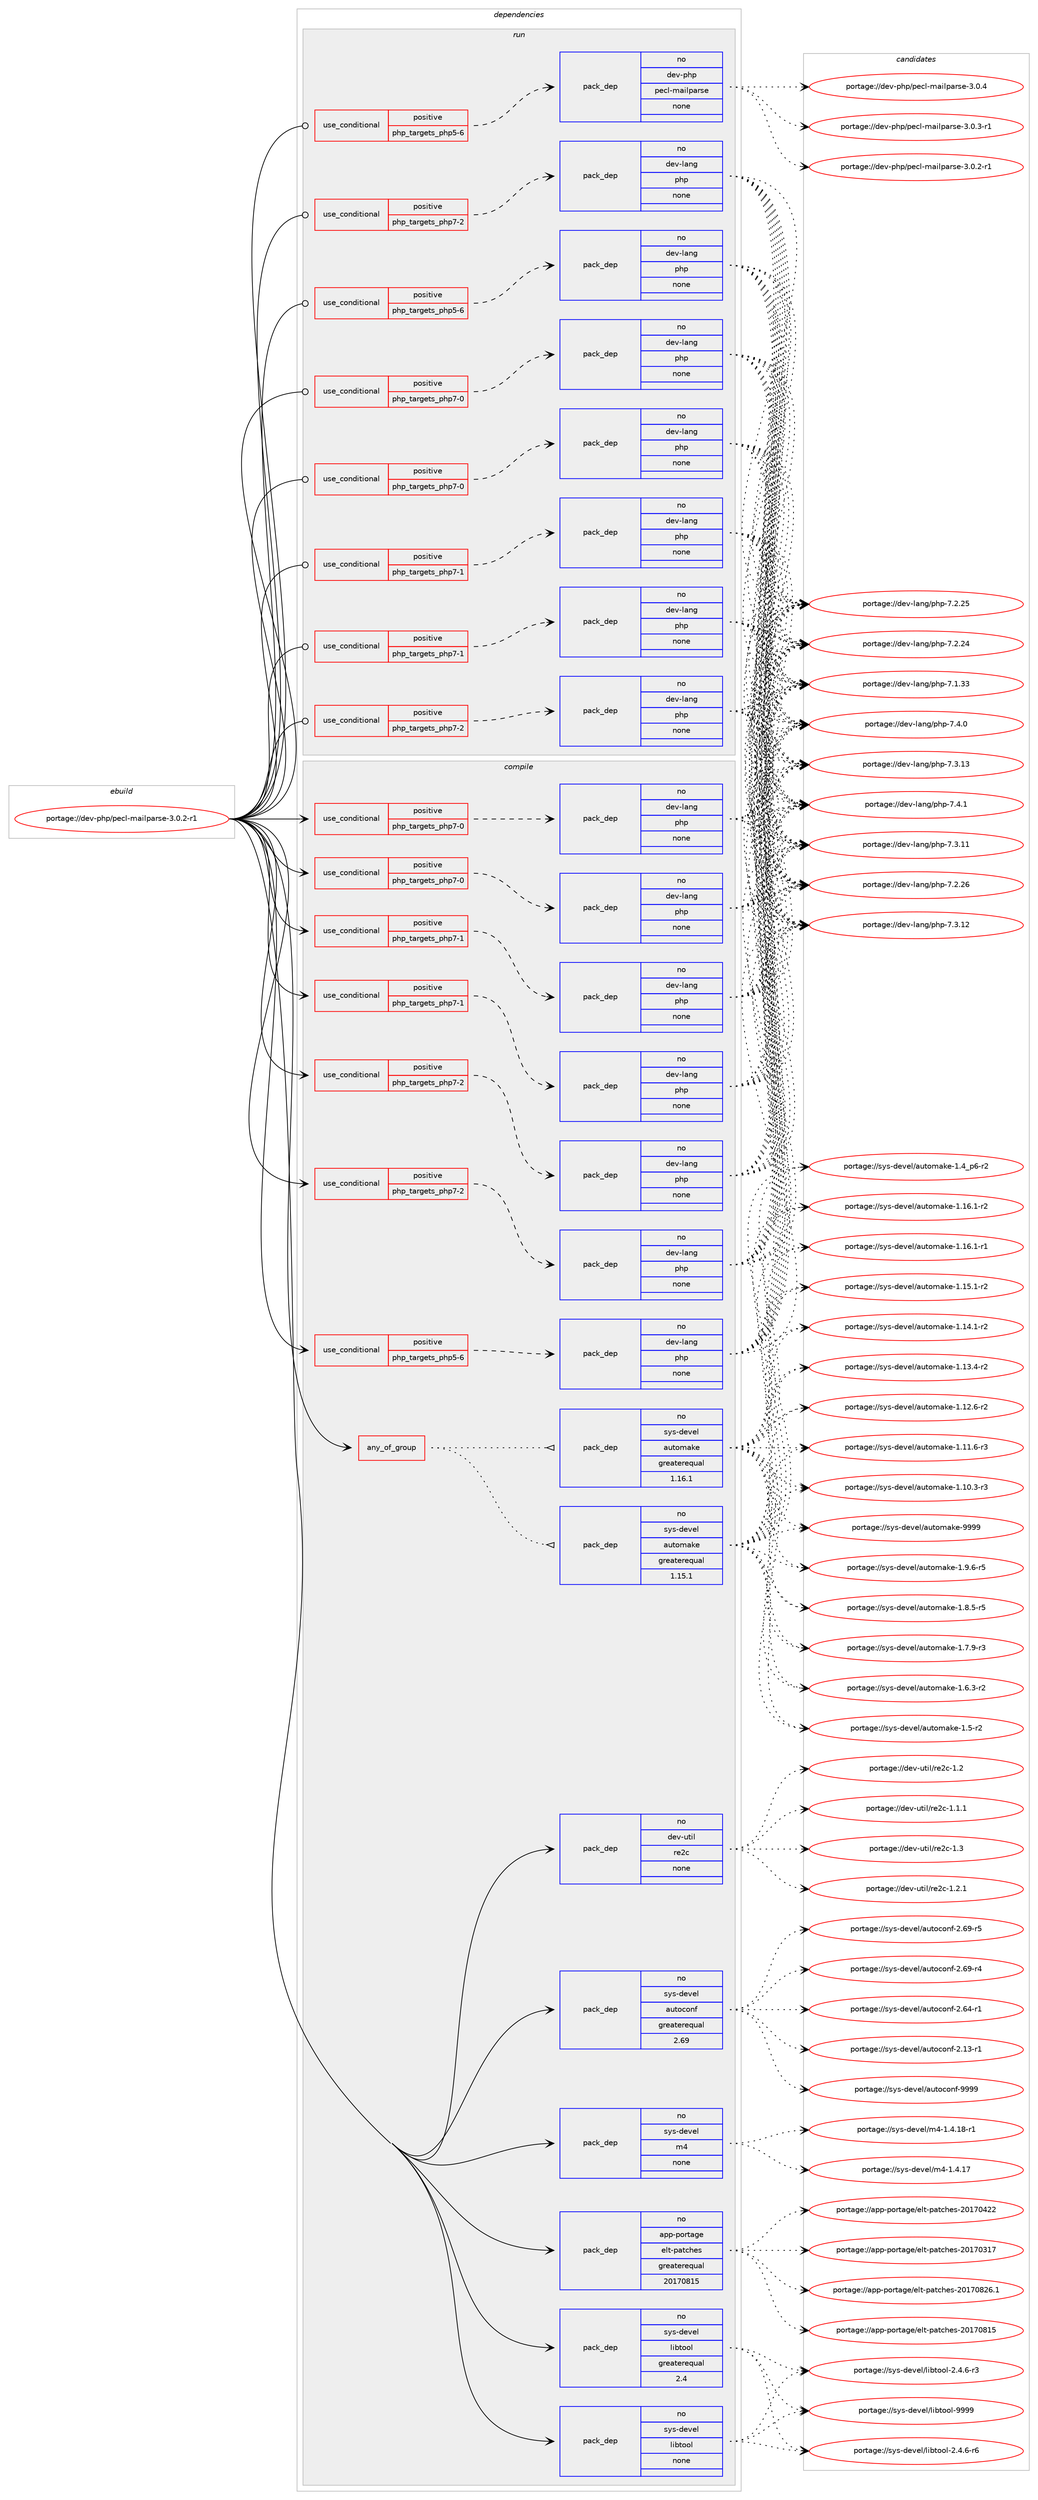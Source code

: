 digraph prolog {

# *************
# Graph options
# *************

newrank=true;
concentrate=true;
compound=true;
graph [rankdir=LR,fontname=Helvetica,fontsize=10,ranksep=1.5];#, ranksep=2.5, nodesep=0.2];
edge  [arrowhead=vee];
node  [fontname=Helvetica,fontsize=10];

# **********
# The ebuild
# **********

subgraph cluster_leftcol {
color=gray;
label=<<i>ebuild</i>>;
id [label="portage://dev-php/pecl-mailparse-3.0.2-r1", color=red, width=4, href="../dev-php/pecl-mailparse-3.0.2-r1.svg"];
}

# ****************
# The dependencies
# ****************

subgraph cluster_midcol {
color=gray;
label=<<i>dependencies</i>>;
subgraph cluster_compile {
fillcolor="#eeeeee";
style=filled;
label=<<i>compile</i>>;
subgraph any4810 {
dependency476461 [label=<<TABLE BORDER="0" CELLBORDER="1" CELLSPACING="0" CELLPADDING="4"><TR><TD CELLPADDING="10">any_of_group</TD></TR></TABLE>>, shape=none, color=red];subgraph pack350759 {
dependency476462 [label=<<TABLE BORDER="0" CELLBORDER="1" CELLSPACING="0" CELLPADDING="4" WIDTH="220"><TR><TD ROWSPAN="6" CELLPADDING="30">pack_dep</TD></TR><TR><TD WIDTH="110">no</TD></TR><TR><TD>sys-devel</TD></TR><TR><TD>automake</TD></TR><TR><TD>greaterequal</TD></TR><TR><TD>1.16.1</TD></TR></TABLE>>, shape=none, color=blue];
}
dependency476461:e -> dependency476462:w [weight=20,style="dotted",arrowhead="oinv"];
subgraph pack350760 {
dependency476463 [label=<<TABLE BORDER="0" CELLBORDER="1" CELLSPACING="0" CELLPADDING="4" WIDTH="220"><TR><TD ROWSPAN="6" CELLPADDING="30">pack_dep</TD></TR><TR><TD WIDTH="110">no</TD></TR><TR><TD>sys-devel</TD></TR><TR><TD>automake</TD></TR><TR><TD>greaterequal</TD></TR><TR><TD>1.15.1</TD></TR></TABLE>>, shape=none, color=blue];
}
dependency476461:e -> dependency476463:w [weight=20,style="dotted",arrowhead="oinv"];
}
id:e -> dependency476461:w [weight=20,style="solid",arrowhead="vee"];
subgraph cond120667 {
dependency476464 [label=<<TABLE BORDER="0" CELLBORDER="1" CELLSPACING="0" CELLPADDING="4"><TR><TD ROWSPAN="3" CELLPADDING="10">use_conditional</TD></TR><TR><TD>positive</TD></TR><TR><TD>php_targets_php5-6</TD></TR></TABLE>>, shape=none, color=red];
subgraph pack350761 {
dependency476465 [label=<<TABLE BORDER="0" CELLBORDER="1" CELLSPACING="0" CELLPADDING="4" WIDTH="220"><TR><TD ROWSPAN="6" CELLPADDING="30">pack_dep</TD></TR><TR><TD WIDTH="110">no</TD></TR><TR><TD>dev-lang</TD></TR><TR><TD>php</TD></TR><TR><TD>none</TD></TR><TR><TD></TD></TR></TABLE>>, shape=none, color=blue];
}
dependency476464:e -> dependency476465:w [weight=20,style="dashed",arrowhead="vee"];
}
id:e -> dependency476464:w [weight=20,style="solid",arrowhead="vee"];
subgraph cond120668 {
dependency476466 [label=<<TABLE BORDER="0" CELLBORDER="1" CELLSPACING="0" CELLPADDING="4"><TR><TD ROWSPAN="3" CELLPADDING="10">use_conditional</TD></TR><TR><TD>positive</TD></TR><TR><TD>php_targets_php7-0</TD></TR></TABLE>>, shape=none, color=red];
subgraph pack350762 {
dependency476467 [label=<<TABLE BORDER="0" CELLBORDER="1" CELLSPACING="0" CELLPADDING="4" WIDTH="220"><TR><TD ROWSPAN="6" CELLPADDING="30">pack_dep</TD></TR><TR><TD WIDTH="110">no</TD></TR><TR><TD>dev-lang</TD></TR><TR><TD>php</TD></TR><TR><TD>none</TD></TR><TR><TD></TD></TR></TABLE>>, shape=none, color=blue];
}
dependency476466:e -> dependency476467:w [weight=20,style="dashed",arrowhead="vee"];
}
id:e -> dependency476466:w [weight=20,style="solid",arrowhead="vee"];
subgraph cond120669 {
dependency476468 [label=<<TABLE BORDER="0" CELLBORDER="1" CELLSPACING="0" CELLPADDING="4"><TR><TD ROWSPAN="3" CELLPADDING="10">use_conditional</TD></TR><TR><TD>positive</TD></TR><TR><TD>php_targets_php7-0</TD></TR></TABLE>>, shape=none, color=red];
subgraph pack350763 {
dependency476469 [label=<<TABLE BORDER="0" CELLBORDER="1" CELLSPACING="0" CELLPADDING="4" WIDTH="220"><TR><TD ROWSPAN="6" CELLPADDING="30">pack_dep</TD></TR><TR><TD WIDTH="110">no</TD></TR><TR><TD>dev-lang</TD></TR><TR><TD>php</TD></TR><TR><TD>none</TD></TR><TR><TD></TD></TR></TABLE>>, shape=none, color=blue];
}
dependency476468:e -> dependency476469:w [weight=20,style="dashed",arrowhead="vee"];
}
id:e -> dependency476468:w [weight=20,style="solid",arrowhead="vee"];
subgraph cond120670 {
dependency476470 [label=<<TABLE BORDER="0" CELLBORDER="1" CELLSPACING="0" CELLPADDING="4"><TR><TD ROWSPAN="3" CELLPADDING="10">use_conditional</TD></TR><TR><TD>positive</TD></TR><TR><TD>php_targets_php7-1</TD></TR></TABLE>>, shape=none, color=red];
subgraph pack350764 {
dependency476471 [label=<<TABLE BORDER="0" CELLBORDER="1" CELLSPACING="0" CELLPADDING="4" WIDTH="220"><TR><TD ROWSPAN="6" CELLPADDING="30">pack_dep</TD></TR><TR><TD WIDTH="110">no</TD></TR><TR><TD>dev-lang</TD></TR><TR><TD>php</TD></TR><TR><TD>none</TD></TR><TR><TD></TD></TR></TABLE>>, shape=none, color=blue];
}
dependency476470:e -> dependency476471:w [weight=20,style="dashed",arrowhead="vee"];
}
id:e -> dependency476470:w [weight=20,style="solid",arrowhead="vee"];
subgraph cond120671 {
dependency476472 [label=<<TABLE BORDER="0" CELLBORDER="1" CELLSPACING="0" CELLPADDING="4"><TR><TD ROWSPAN="3" CELLPADDING="10">use_conditional</TD></TR><TR><TD>positive</TD></TR><TR><TD>php_targets_php7-1</TD></TR></TABLE>>, shape=none, color=red];
subgraph pack350765 {
dependency476473 [label=<<TABLE BORDER="0" CELLBORDER="1" CELLSPACING="0" CELLPADDING="4" WIDTH="220"><TR><TD ROWSPAN="6" CELLPADDING="30">pack_dep</TD></TR><TR><TD WIDTH="110">no</TD></TR><TR><TD>dev-lang</TD></TR><TR><TD>php</TD></TR><TR><TD>none</TD></TR><TR><TD></TD></TR></TABLE>>, shape=none, color=blue];
}
dependency476472:e -> dependency476473:w [weight=20,style="dashed",arrowhead="vee"];
}
id:e -> dependency476472:w [weight=20,style="solid",arrowhead="vee"];
subgraph cond120672 {
dependency476474 [label=<<TABLE BORDER="0" CELLBORDER="1" CELLSPACING="0" CELLPADDING="4"><TR><TD ROWSPAN="3" CELLPADDING="10">use_conditional</TD></TR><TR><TD>positive</TD></TR><TR><TD>php_targets_php7-2</TD></TR></TABLE>>, shape=none, color=red];
subgraph pack350766 {
dependency476475 [label=<<TABLE BORDER="0" CELLBORDER="1" CELLSPACING="0" CELLPADDING="4" WIDTH="220"><TR><TD ROWSPAN="6" CELLPADDING="30">pack_dep</TD></TR><TR><TD WIDTH="110">no</TD></TR><TR><TD>dev-lang</TD></TR><TR><TD>php</TD></TR><TR><TD>none</TD></TR><TR><TD></TD></TR></TABLE>>, shape=none, color=blue];
}
dependency476474:e -> dependency476475:w [weight=20,style="dashed",arrowhead="vee"];
}
id:e -> dependency476474:w [weight=20,style="solid",arrowhead="vee"];
subgraph cond120673 {
dependency476476 [label=<<TABLE BORDER="0" CELLBORDER="1" CELLSPACING="0" CELLPADDING="4"><TR><TD ROWSPAN="3" CELLPADDING="10">use_conditional</TD></TR><TR><TD>positive</TD></TR><TR><TD>php_targets_php7-2</TD></TR></TABLE>>, shape=none, color=red];
subgraph pack350767 {
dependency476477 [label=<<TABLE BORDER="0" CELLBORDER="1" CELLSPACING="0" CELLPADDING="4" WIDTH="220"><TR><TD ROWSPAN="6" CELLPADDING="30">pack_dep</TD></TR><TR><TD WIDTH="110">no</TD></TR><TR><TD>dev-lang</TD></TR><TR><TD>php</TD></TR><TR><TD>none</TD></TR><TR><TD></TD></TR></TABLE>>, shape=none, color=blue];
}
dependency476476:e -> dependency476477:w [weight=20,style="dashed",arrowhead="vee"];
}
id:e -> dependency476476:w [weight=20,style="solid",arrowhead="vee"];
subgraph pack350768 {
dependency476478 [label=<<TABLE BORDER="0" CELLBORDER="1" CELLSPACING="0" CELLPADDING="4" WIDTH="220"><TR><TD ROWSPAN="6" CELLPADDING="30">pack_dep</TD></TR><TR><TD WIDTH="110">no</TD></TR><TR><TD>app-portage</TD></TR><TR><TD>elt-patches</TD></TR><TR><TD>greaterequal</TD></TR><TR><TD>20170815</TD></TR></TABLE>>, shape=none, color=blue];
}
id:e -> dependency476478:w [weight=20,style="solid",arrowhead="vee"];
subgraph pack350769 {
dependency476479 [label=<<TABLE BORDER="0" CELLBORDER="1" CELLSPACING="0" CELLPADDING="4" WIDTH="220"><TR><TD ROWSPAN="6" CELLPADDING="30">pack_dep</TD></TR><TR><TD WIDTH="110">no</TD></TR><TR><TD>dev-util</TD></TR><TR><TD>re2c</TD></TR><TR><TD>none</TD></TR><TR><TD></TD></TR></TABLE>>, shape=none, color=blue];
}
id:e -> dependency476479:w [weight=20,style="solid",arrowhead="vee"];
subgraph pack350770 {
dependency476480 [label=<<TABLE BORDER="0" CELLBORDER="1" CELLSPACING="0" CELLPADDING="4" WIDTH="220"><TR><TD ROWSPAN="6" CELLPADDING="30">pack_dep</TD></TR><TR><TD WIDTH="110">no</TD></TR><TR><TD>sys-devel</TD></TR><TR><TD>autoconf</TD></TR><TR><TD>greaterequal</TD></TR><TR><TD>2.69</TD></TR></TABLE>>, shape=none, color=blue];
}
id:e -> dependency476480:w [weight=20,style="solid",arrowhead="vee"];
subgraph pack350771 {
dependency476481 [label=<<TABLE BORDER="0" CELLBORDER="1" CELLSPACING="0" CELLPADDING="4" WIDTH="220"><TR><TD ROWSPAN="6" CELLPADDING="30">pack_dep</TD></TR><TR><TD WIDTH="110">no</TD></TR><TR><TD>sys-devel</TD></TR><TR><TD>libtool</TD></TR><TR><TD>greaterequal</TD></TR><TR><TD>2.4</TD></TR></TABLE>>, shape=none, color=blue];
}
id:e -> dependency476481:w [weight=20,style="solid",arrowhead="vee"];
subgraph pack350772 {
dependency476482 [label=<<TABLE BORDER="0" CELLBORDER="1" CELLSPACING="0" CELLPADDING="4" WIDTH="220"><TR><TD ROWSPAN="6" CELLPADDING="30">pack_dep</TD></TR><TR><TD WIDTH="110">no</TD></TR><TR><TD>sys-devel</TD></TR><TR><TD>libtool</TD></TR><TR><TD>none</TD></TR><TR><TD></TD></TR></TABLE>>, shape=none, color=blue];
}
id:e -> dependency476482:w [weight=20,style="solid",arrowhead="vee"];
subgraph pack350773 {
dependency476483 [label=<<TABLE BORDER="0" CELLBORDER="1" CELLSPACING="0" CELLPADDING="4" WIDTH="220"><TR><TD ROWSPAN="6" CELLPADDING="30">pack_dep</TD></TR><TR><TD WIDTH="110">no</TD></TR><TR><TD>sys-devel</TD></TR><TR><TD>m4</TD></TR><TR><TD>none</TD></TR><TR><TD></TD></TR></TABLE>>, shape=none, color=blue];
}
id:e -> dependency476483:w [weight=20,style="solid",arrowhead="vee"];
}
subgraph cluster_compileandrun {
fillcolor="#eeeeee";
style=filled;
label=<<i>compile and run</i>>;
}
subgraph cluster_run {
fillcolor="#eeeeee";
style=filled;
label=<<i>run</i>>;
subgraph cond120674 {
dependency476484 [label=<<TABLE BORDER="0" CELLBORDER="1" CELLSPACING="0" CELLPADDING="4"><TR><TD ROWSPAN="3" CELLPADDING="10">use_conditional</TD></TR><TR><TD>positive</TD></TR><TR><TD>php_targets_php5-6</TD></TR></TABLE>>, shape=none, color=red];
subgraph pack350774 {
dependency476485 [label=<<TABLE BORDER="0" CELLBORDER="1" CELLSPACING="0" CELLPADDING="4" WIDTH="220"><TR><TD ROWSPAN="6" CELLPADDING="30">pack_dep</TD></TR><TR><TD WIDTH="110">no</TD></TR><TR><TD>dev-lang</TD></TR><TR><TD>php</TD></TR><TR><TD>none</TD></TR><TR><TD></TD></TR></TABLE>>, shape=none, color=blue];
}
dependency476484:e -> dependency476485:w [weight=20,style="dashed",arrowhead="vee"];
}
id:e -> dependency476484:w [weight=20,style="solid",arrowhead="odot"];
subgraph cond120675 {
dependency476486 [label=<<TABLE BORDER="0" CELLBORDER="1" CELLSPACING="0" CELLPADDING="4"><TR><TD ROWSPAN="3" CELLPADDING="10">use_conditional</TD></TR><TR><TD>positive</TD></TR><TR><TD>php_targets_php5-6</TD></TR></TABLE>>, shape=none, color=red];
subgraph pack350775 {
dependency476487 [label=<<TABLE BORDER="0" CELLBORDER="1" CELLSPACING="0" CELLPADDING="4" WIDTH="220"><TR><TD ROWSPAN="6" CELLPADDING="30">pack_dep</TD></TR><TR><TD WIDTH="110">no</TD></TR><TR><TD>dev-php</TD></TR><TR><TD>pecl-mailparse</TD></TR><TR><TD>none</TD></TR><TR><TD></TD></TR></TABLE>>, shape=none, color=blue];
}
dependency476486:e -> dependency476487:w [weight=20,style="dashed",arrowhead="vee"];
}
id:e -> dependency476486:w [weight=20,style="solid",arrowhead="odot"];
subgraph cond120676 {
dependency476488 [label=<<TABLE BORDER="0" CELLBORDER="1" CELLSPACING="0" CELLPADDING="4"><TR><TD ROWSPAN="3" CELLPADDING="10">use_conditional</TD></TR><TR><TD>positive</TD></TR><TR><TD>php_targets_php7-0</TD></TR></TABLE>>, shape=none, color=red];
subgraph pack350776 {
dependency476489 [label=<<TABLE BORDER="0" CELLBORDER="1" CELLSPACING="0" CELLPADDING="4" WIDTH="220"><TR><TD ROWSPAN="6" CELLPADDING="30">pack_dep</TD></TR><TR><TD WIDTH="110">no</TD></TR><TR><TD>dev-lang</TD></TR><TR><TD>php</TD></TR><TR><TD>none</TD></TR><TR><TD></TD></TR></TABLE>>, shape=none, color=blue];
}
dependency476488:e -> dependency476489:w [weight=20,style="dashed",arrowhead="vee"];
}
id:e -> dependency476488:w [weight=20,style="solid",arrowhead="odot"];
subgraph cond120677 {
dependency476490 [label=<<TABLE BORDER="0" CELLBORDER="1" CELLSPACING="0" CELLPADDING="4"><TR><TD ROWSPAN="3" CELLPADDING="10">use_conditional</TD></TR><TR><TD>positive</TD></TR><TR><TD>php_targets_php7-0</TD></TR></TABLE>>, shape=none, color=red];
subgraph pack350777 {
dependency476491 [label=<<TABLE BORDER="0" CELLBORDER="1" CELLSPACING="0" CELLPADDING="4" WIDTH="220"><TR><TD ROWSPAN="6" CELLPADDING="30">pack_dep</TD></TR><TR><TD WIDTH="110">no</TD></TR><TR><TD>dev-lang</TD></TR><TR><TD>php</TD></TR><TR><TD>none</TD></TR><TR><TD></TD></TR></TABLE>>, shape=none, color=blue];
}
dependency476490:e -> dependency476491:w [weight=20,style="dashed",arrowhead="vee"];
}
id:e -> dependency476490:w [weight=20,style="solid",arrowhead="odot"];
subgraph cond120678 {
dependency476492 [label=<<TABLE BORDER="0" CELLBORDER="1" CELLSPACING="0" CELLPADDING="4"><TR><TD ROWSPAN="3" CELLPADDING="10">use_conditional</TD></TR><TR><TD>positive</TD></TR><TR><TD>php_targets_php7-1</TD></TR></TABLE>>, shape=none, color=red];
subgraph pack350778 {
dependency476493 [label=<<TABLE BORDER="0" CELLBORDER="1" CELLSPACING="0" CELLPADDING="4" WIDTH="220"><TR><TD ROWSPAN="6" CELLPADDING="30">pack_dep</TD></TR><TR><TD WIDTH="110">no</TD></TR><TR><TD>dev-lang</TD></TR><TR><TD>php</TD></TR><TR><TD>none</TD></TR><TR><TD></TD></TR></TABLE>>, shape=none, color=blue];
}
dependency476492:e -> dependency476493:w [weight=20,style="dashed",arrowhead="vee"];
}
id:e -> dependency476492:w [weight=20,style="solid",arrowhead="odot"];
subgraph cond120679 {
dependency476494 [label=<<TABLE BORDER="0" CELLBORDER="1" CELLSPACING="0" CELLPADDING="4"><TR><TD ROWSPAN="3" CELLPADDING="10">use_conditional</TD></TR><TR><TD>positive</TD></TR><TR><TD>php_targets_php7-1</TD></TR></TABLE>>, shape=none, color=red];
subgraph pack350779 {
dependency476495 [label=<<TABLE BORDER="0" CELLBORDER="1" CELLSPACING="0" CELLPADDING="4" WIDTH="220"><TR><TD ROWSPAN="6" CELLPADDING="30">pack_dep</TD></TR><TR><TD WIDTH="110">no</TD></TR><TR><TD>dev-lang</TD></TR><TR><TD>php</TD></TR><TR><TD>none</TD></TR><TR><TD></TD></TR></TABLE>>, shape=none, color=blue];
}
dependency476494:e -> dependency476495:w [weight=20,style="dashed",arrowhead="vee"];
}
id:e -> dependency476494:w [weight=20,style="solid",arrowhead="odot"];
subgraph cond120680 {
dependency476496 [label=<<TABLE BORDER="0" CELLBORDER="1" CELLSPACING="0" CELLPADDING="4"><TR><TD ROWSPAN="3" CELLPADDING="10">use_conditional</TD></TR><TR><TD>positive</TD></TR><TR><TD>php_targets_php7-2</TD></TR></TABLE>>, shape=none, color=red];
subgraph pack350780 {
dependency476497 [label=<<TABLE BORDER="0" CELLBORDER="1" CELLSPACING="0" CELLPADDING="4" WIDTH="220"><TR><TD ROWSPAN="6" CELLPADDING="30">pack_dep</TD></TR><TR><TD WIDTH="110">no</TD></TR><TR><TD>dev-lang</TD></TR><TR><TD>php</TD></TR><TR><TD>none</TD></TR><TR><TD></TD></TR></TABLE>>, shape=none, color=blue];
}
dependency476496:e -> dependency476497:w [weight=20,style="dashed",arrowhead="vee"];
}
id:e -> dependency476496:w [weight=20,style="solid",arrowhead="odot"];
subgraph cond120681 {
dependency476498 [label=<<TABLE BORDER="0" CELLBORDER="1" CELLSPACING="0" CELLPADDING="4"><TR><TD ROWSPAN="3" CELLPADDING="10">use_conditional</TD></TR><TR><TD>positive</TD></TR><TR><TD>php_targets_php7-2</TD></TR></TABLE>>, shape=none, color=red];
subgraph pack350781 {
dependency476499 [label=<<TABLE BORDER="0" CELLBORDER="1" CELLSPACING="0" CELLPADDING="4" WIDTH="220"><TR><TD ROWSPAN="6" CELLPADDING="30">pack_dep</TD></TR><TR><TD WIDTH="110">no</TD></TR><TR><TD>dev-lang</TD></TR><TR><TD>php</TD></TR><TR><TD>none</TD></TR><TR><TD></TD></TR></TABLE>>, shape=none, color=blue];
}
dependency476498:e -> dependency476499:w [weight=20,style="dashed",arrowhead="vee"];
}
id:e -> dependency476498:w [weight=20,style="solid",arrowhead="odot"];
}
}

# **************
# The candidates
# **************

subgraph cluster_choices {
rank=same;
color=gray;
label=<<i>candidates</i>>;

subgraph choice350759 {
color=black;
nodesep=1;
choice115121115451001011181011084797117116111109971071014557575757 [label="portage://sys-devel/automake-9999", color=red, width=4,href="../sys-devel/automake-9999.svg"];
choice115121115451001011181011084797117116111109971071014549465746544511453 [label="portage://sys-devel/automake-1.9.6-r5", color=red, width=4,href="../sys-devel/automake-1.9.6-r5.svg"];
choice115121115451001011181011084797117116111109971071014549465646534511453 [label="portage://sys-devel/automake-1.8.5-r5", color=red, width=4,href="../sys-devel/automake-1.8.5-r5.svg"];
choice115121115451001011181011084797117116111109971071014549465546574511451 [label="portage://sys-devel/automake-1.7.9-r3", color=red, width=4,href="../sys-devel/automake-1.7.9-r3.svg"];
choice115121115451001011181011084797117116111109971071014549465446514511450 [label="portage://sys-devel/automake-1.6.3-r2", color=red, width=4,href="../sys-devel/automake-1.6.3-r2.svg"];
choice11512111545100101118101108479711711611110997107101454946534511450 [label="portage://sys-devel/automake-1.5-r2", color=red, width=4,href="../sys-devel/automake-1.5-r2.svg"];
choice115121115451001011181011084797117116111109971071014549465295112544511450 [label="portage://sys-devel/automake-1.4_p6-r2", color=red, width=4,href="../sys-devel/automake-1.4_p6-r2.svg"];
choice11512111545100101118101108479711711611110997107101454946495446494511450 [label="portage://sys-devel/automake-1.16.1-r2", color=red, width=4,href="../sys-devel/automake-1.16.1-r2.svg"];
choice11512111545100101118101108479711711611110997107101454946495446494511449 [label="portage://sys-devel/automake-1.16.1-r1", color=red, width=4,href="../sys-devel/automake-1.16.1-r1.svg"];
choice11512111545100101118101108479711711611110997107101454946495346494511450 [label="portage://sys-devel/automake-1.15.1-r2", color=red, width=4,href="../sys-devel/automake-1.15.1-r2.svg"];
choice11512111545100101118101108479711711611110997107101454946495246494511450 [label="portage://sys-devel/automake-1.14.1-r2", color=red, width=4,href="../sys-devel/automake-1.14.1-r2.svg"];
choice11512111545100101118101108479711711611110997107101454946495146524511450 [label="portage://sys-devel/automake-1.13.4-r2", color=red, width=4,href="../sys-devel/automake-1.13.4-r2.svg"];
choice11512111545100101118101108479711711611110997107101454946495046544511450 [label="portage://sys-devel/automake-1.12.6-r2", color=red, width=4,href="../sys-devel/automake-1.12.6-r2.svg"];
choice11512111545100101118101108479711711611110997107101454946494946544511451 [label="portage://sys-devel/automake-1.11.6-r3", color=red, width=4,href="../sys-devel/automake-1.11.6-r3.svg"];
choice11512111545100101118101108479711711611110997107101454946494846514511451 [label="portage://sys-devel/automake-1.10.3-r3", color=red, width=4,href="../sys-devel/automake-1.10.3-r3.svg"];
dependency476462:e -> choice115121115451001011181011084797117116111109971071014557575757:w [style=dotted,weight="100"];
dependency476462:e -> choice115121115451001011181011084797117116111109971071014549465746544511453:w [style=dotted,weight="100"];
dependency476462:e -> choice115121115451001011181011084797117116111109971071014549465646534511453:w [style=dotted,weight="100"];
dependency476462:e -> choice115121115451001011181011084797117116111109971071014549465546574511451:w [style=dotted,weight="100"];
dependency476462:e -> choice115121115451001011181011084797117116111109971071014549465446514511450:w [style=dotted,weight="100"];
dependency476462:e -> choice11512111545100101118101108479711711611110997107101454946534511450:w [style=dotted,weight="100"];
dependency476462:e -> choice115121115451001011181011084797117116111109971071014549465295112544511450:w [style=dotted,weight="100"];
dependency476462:e -> choice11512111545100101118101108479711711611110997107101454946495446494511450:w [style=dotted,weight="100"];
dependency476462:e -> choice11512111545100101118101108479711711611110997107101454946495446494511449:w [style=dotted,weight="100"];
dependency476462:e -> choice11512111545100101118101108479711711611110997107101454946495346494511450:w [style=dotted,weight="100"];
dependency476462:e -> choice11512111545100101118101108479711711611110997107101454946495246494511450:w [style=dotted,weight="100"];
dependency476462:e -> choice11512111545100101118101108479711711611110997107101454946495146524511450:w [style=dotted,weight="100"];
dependency476462:e -> choice11512111545100101118101108479711711611110997107101454946495046544511450:w [style=dotted,weight="100"];
dependency476462:e -> choice11512111545100101118101108479711711611110997107101454946494946544511451:w [style=dotted,weight="100"];
dependency476462:e -> choice11512111545100101118101108479711711611110997107101454946494846514511451:w [style=dotted,weight="100"];
}
subgraph choice350760 {
color=black;
nodesep=1;
choice115121115451001011181011084797117116111109971071014557575757 [label="portage://sys-devel/automake-9999", color=red, width=4,href="../sys-devel/automake-9999.svg"];
choice115121115451001011181011084797117116111109971071014549465746544511453 [label="portage://sys-devel/automake-1.9.6-r5", color=red, width=4,href="../sys-devel/automake-1.9.6-r5.svg"];
choice115121115451001011181011084797117116111109971071014549465646534511453 [label="portage://sys-devel/automake-1.8.5-r5", color=red, width=4,href="../sys-devel/automake-1.8.5-r5.svg"];
choice115121115451001011181011084797117116111109971071014549465546574511451 [label="portage://sys-devel/automake-1.7.9-r3", color=red, width=4,href="../sys-devel/automake-1.7.9-r3.svg"];
choice115121115451001011181011084797117116111109971071014549465446514511450 [label="portage://sys-devel/automake-1.6.3-r2", color=red, width=4,href="../sys-devel/automake-1.6.3-r2.svg"];
choice11512111545100101118101108479711711611110997107101454946534511450 [label="portage://sys-devel/automake-1.5-r2", color=red, width=4,href="../sys-devel/automake-1.5-r2.svg"];
choice115121115451001011181011084797117116111109971071014549465295112544511450 [label="portage://sys-devel/automake-1.4_p6-r2", color=red, width=4,href="../sys-devel/automake-1.4_p6-r2.svg"];
choice11512111545100101118101108479711711611110997107101454946495446494511450 [label="portage://sys-devel/automake-1.16.1-r2", color=red, width=4,href="../sys-devel/automake-1.16.1-r2.svg"];
choice11512111545100101118101108479711711611110997107101454946495446494511449 [label="portage://sys-devel/automake-1.16.1-r1", color=red, width=4,href="../sys-devel/automake-1.16.1-r1.svg"];
choice11512111545100101118101108479711711611110997107101454946495346494511450 [label="portage://sys-devel/automake-1.15.1-r2", color=red, width=4,href="../sys-devel/automake-1.15.1-r2.svg"];
choice11512111545100101118101108479711711611110997107101454946495246494511450 [label="portage://sys-devel/automake-1.14.1-r2", color=red, width=4,href="../sys-devel/automake-1.14.1-r2.svg"];
choice11512111545100101118101108479711711611110997107101454946495146524511450 [label="portage://sys-devel/automake-1.13.4-r2", color=red, width=4,href="../sys-devel/automake-1.13.4-r2.svg"];
choice11512111545100101118101108479711711611110997107101454946495046544511450 [label="portage://sys-devel/automake-1.12.6-r2", color=red, width=4,href="../sys-devel/automake-1.12.6-r2.svg"];
choice11512111545100101118101108479711711611110997107101454946494946544511451 [label="portage://sys-devel/automake-1.11.6-r3", color=red, width=4,href="../sys-devel/automake-1.11.6-r3.svg"];
choice11512111545100101118101108479711711611110997107101454946494846514511451 [label="portage://sys-devel/automake-1.10.3-r3", color=red, width=4,href="../sys-devel/automake-1.10.3-r3.svg"];
dependency476463:e -> choice115121115451001011181011084797117116111109971071014557575757:w [style=dotted,weight="100"];
dependency476463:e -> choice115121115451001011181011084797117116111109971071014549465746544511453:w [style=dotted,weight="100"];
dependency476463:e -> choice115121115451001011181011084797117116111109971071014549465646534511453:w [style=dotted,weight="100"];
dependency476463:e -> choice115121115451001011181011084797117116111109971071014549465546574511451:w [style=dotted,weight="100"];
dependency476463:e -> choice115121115451001011181011084797117116111109971071014549465446514511450:w [style=dotted,weight="100"];
dependency476463:e -> choice11512111545100101118101108479711711611110997107101454946534511450:w [style=dotted,weight="100"];
dependency476463:e -> choice115121115451001011181011084797117116111109971071014549465295112544511450:w [style=dotted,weight="100"];
dependency476463:e -> choice11512111545100101118101108479711711611110997107101454946495446494511450:w [style=dotted,weight="100"];
dependency476463:e -> choice11512111545100101118101108479711711611110997107101454946495446494511449:w [style=dotted,weight="100"];
dependency476463:e -> choice11512111545100101118101108479711711611110997107101454946495346494511450:w [style=dotted,weight="100"];
dependency476463:e -> choice11512111545100101118101108479711711611110997107101454946495246494511450:w [style=dotted,weight="100"];
dependency476463:e -> choice11512111545100101118101108479711711611110997107101454946495146524511450:w [style=dotted,weight="100"];
dependency476463:e -> choice11512111545100101118101108479711711611110997107101454946495046544511450:w [style=dotted,weight="100"];
dependency476463:e -> choice11512111545100101118101108479711711611110997107101454946494946544511451:w [style=dotted,weight="100"];
dependency476463:e -> choice11512111545100101118101108479711711611110997107101454946494846514511451:w [style=dotted,weight="100"];
}
subgraph choice350761 {
color=black;
nodesep=1;
choice100101118451089711010347112104112455546524649 [label="portage://dev-lang/php-7.4.1", color=red, width=4,href="../dev-lang/php-7.4.1.svg"];
choice100101118451089711010347112104112455546524648 [label="portage://dev-lang/php-7.4.0", color=red, width=4,href="../dev-lang/php-7.4.0.svg"];
choice10010111845108971101034711210411245554651464951 [label="portage://dev-lang/php-7.3.13", color=red, width=4,href="../dev-lang/php-7.3.13.svg"];
choice10010111845108971101034711210411245554651464950 [label="portage://dev-lang/php-7.3.12", color=red, width=4,href="../dev-lang/php-7.3.12.svg"];
choice10010111845108971101034711210411245554651464949 [label="portage://dev-lang/php-7.3.11", color=red, width=4,href="../dev-lang/php-7.3.11.svg"];
choice10010111845108971101034711210411245554650465054 [label="portage://dev-lang/php-7.2.26", color=red, width=4,href="../dev-lang/php-7.2.26.svg"];
choice10010111845108971101034711210411245554650465053 [label="portage://dev-lang/php-7.2.25", color=red, width=4,href="../dev-lang/php-7.2.25.svg"];
choice10010111845108971101034711210411245554650465052 [label="portage://dev-lang/php-7.2.24", color=red, width=4,href="../dev-lang/php-7.2.24.svg"];
choice10010111845108971101034711210411245554649465151 [label="portage://dev-lang/php-7.1.33", color=red, width=4,href="../dev-lang/php-7.1.33.svg"];
dependency476465:e -> choice100101118451089711010347112104112455546524649:w [style=dotted,weight="100"];
dependency476465:e -> choice100101118451089711010347112104112455546524648:w [style=dotted,weight="100"];
dependency476465:e -> choice10010111845108971101034711210411245554651464951:w [style=dotted,weight="100"];
dependency476465:e -> choice10010111845108971101034711210411245554651464950:w [style=dotted,weight="100"];
dependency476465:e -> choice10010111845108971101034711210411245554651464949:w [style=dotted,weight="100"];
dependency476465:e -> choice10010111845108971101034711210411245554650465054:w [style=dotted,weight="100"];
dependency476465:e -> choice10010111845108971101034711210411245554650465053:w [style=dotted,weight="100"];
dependency476465:e -> choice10010111845108971101034711210411245554650465052:w [style=dotted,weight="100"];
dependency476465:e -> choice10010111845108971101034711210411245554649465151:w [style=dotted,weight="100"];
}
subgraph choice350762 {
color=black;
nodesep=1;
choice100101118451089711010347112104112455546524649 [label="portage://dev-lang/php-7.4.1", color=red, width=4,href="../dev-lang/php-7.4.1.svg"];
choice100101118451089711010347112104112455546524648 [label="portage://dev-lang/php-7.4.0", color=red, width=4,href="../dev-lang/php-7.4.0.svg"];
choice10010111845108971101034711210411245554651464951 [label="portage://dev-lang/php-7.3.13", color=red, width=4,href="../dev-lang/php-7.3.13.svg"];
choice10010111845108971101034711210411245554651464950 [label="portage://dev-lang/php-7.3.12", color=red, width=4,href="../dev-lang/php-7.3.12.svg"];
choice10010111845108971101034711210411245554651464949 [label="portage://dev-lang/php-7.3.11", color=red, width=4,href="../dev-lang/php-7.3.11.svg"];
choice10010111845108971101034711210411245554650465054 [label="portage://dev-lang/php-7.2.26", color=red, width=4,href="../dev-lang/php-7.2.26.svg"];
choice10010111845108971101034711210411245554650465053 [label="portage://dev-lang/php-7.2.25", color=red, width=4,href="../dev-lang/php-7.2.25.svg"];
choice10010111845108971101034711210411245554650465052 [label="portage://dev-lang/php-7.2.24", color=red, width=4,href="../dev-lang/php-7.2.24.svg"];
choice10010111845108971101034711210411245554649465151 [label="portage://dev-lang/php-7.1.33", color=red, width=4,href="../dev-lang/php-7.1.33.svg"];
dependency476467:e -> choice100101118451089711010347112104112455546524649:w [style=dotted,weight="100"];
dependency476467:e -> choice100101118451089711010347112104112455546524648:w [style=dotted,weight="100"];
dependency476467:e -> choice10010111845108971101034711210411245554651464951:w [style=dotted,weight="100"];
dependency476467:e -> choice10010111845108971101034711210411245554651464950:w [style=dotted,weight="100"];
dependency476467:e -> choice10010111845108971101034711210411245554651464949:w [style=dotted,weight="100"];
dependency476467:e -> choice10010111845108971101034711210411245554650465054:w [style=dotted,weight="100"];
dependency476467:e -> choice10010111845108971101034711210411245554650465053:w [style=dotted,weight="100"];
dependency476467:e -> choice10010111845108971101034711210411245554650465052:w [style=dotted,weight="100"];
dependency476467:e -> choice10010111845108971101034711210411245554649465151:w [style=dotted,weight="100"];
}
subgraph choice350763 {
color=black;
nodesep=1;
choice100101118451089711010347112104112455546524649 [label="portage://dev-lang/php-7.4.1", color=red, width=4,href="../dev-lang/php-7.4.1.svg"];
choice100101118451089711010347112104112455546524648 [label="portage://dev-lang/php-7.4.0", color=red, width=4,href="../dev-lang/php-7.4.0.svg"];
choice10010111845108971101034711210411245554651464951 [label="portage://dev-lang/php-7.3.13", color=red, width=4,href="../dev-lang/php-7.3.13.svg"];
choice10010111845108971101034711210411245554651464950 [label="portage://dev-lang/php-7.3.12", color=red, width=4,href="../dev-lang/php-7.3.12.svg"];
choice10010111845108971101034711210411245554651464949 [label="portage://dev-lang/php-7.3.11", color=red, width=4,href="../dev-lang/php-7.3.11.svg"];
choice10010111845108971101034711210411245554650465054 [label="portage://dev-lang/php-7.2.26", color=red, width=4,href="../dev-lang/php-7.2.26.svg"];
choice10010111845108971101034711210411245554650465053 [label="portage://dev-lang/php-7.2.25", color=red, width=4,href="../dev-lang/php-7.2.25.svg"];
choice10010111845108971101034711210411245554650465052 [label="portage://dev-lang/php-7.2.24", color=red, width=4,href="../dev-lang/php-7.2.24.svg"];
choice10010111845108971101034711210411245554649465151 [label="portage://dev-lang/php-7.1.33", color=red, width=4,href="../dev-lang/php-7.1.33.svg"];
dependency476469:e -> choice100101118451089711010347112104112455546524649:w [style=dotted,weight="100"];
dependency476469:e -> choice100101118451089711010347112104112455546524648:w [style=dotted,weight="100"];
dependency476469:e -> choice10010111845108971101034711210411245554651464951:w [style=dotted,weight="100"];
dependency476469:e -> choice10010111845108971101034711210411245554651464950:w [style=dotted,weight="100"];
dependency476469:e -> choice10010111845108971101034711210411245554651464949:w [style=dotted,weight="100"];
dependency476469:e -> choice10010111845108971101034711210411245554650465054:w [style=dotted,weight="100"];
dependency476469:e -> choice10010111845108971101034711210411245554650465053:w [style=dotted,weight="100"];
dependency476469:e -> choice10010111845108971101034711210411245554650465052:w [style=dotted,weight="100"];
dependency476469:e -> choice10010111845108971101034711210411245554649465151:w [style=dotted,weight="100"];
}
subgraph choice350764 {
color=black;
nodesep=1;
choice100101118451089711010347112104112455546524649 [label="portage://dev-lang/php-7.4.1", color=red, width=4,href="../dev-lang/php-7.4.1.svg"];
choice100101118451089711010347112104112455546524648 [label="portage://dev-lang/php-7.4.0", color=red, width=4,href="../dev-lang/php-7.4.0.svg"];
choice10010111845108971101034711210411245554651464951 [label="portage://dev-lang/php-7.3.13", color=red, width=4,href="../dev-lang/php-7.3.13.svg"];
choice10010111845108971101034711210411245554651464950 [label="portage://dev-lang/php-7.3.12", color=red, width=4,href="../dev-lang/php-7.3.12.svg"];
choice10010111845108971101034711210411245554651464949 [label="portage://dev-lang/php-7.3.11", color=red, width=4,href="../dev-lang/php-7.3.11.svg"];
choice10010111845108971101034711210411245554650465054 [label="portage://dev-lang/php-7.2.26", color=red, width=4,href="../dev-lang/php-7.2.26.svg"];
choice10010111845108971101034711210411245554650465053 [label="portage://dev-lang/php-7.2.25", color=red, width=4,href="../dev-lang/php-7.2.25.svg"];
choice10010111845108971101034711210411245554650465052 [label="portage://dev-lang/php-7.2.24", color=red, width=4,href="../dev-lang/php-7.2.24.svg"];
choice10010111845108971101034711210411245554649465151 [label="portage://dev-lang/php-7.1.33", color=red, width=4,href="../dev-lang/php-7.1.33.svg"];
dependency476471:e -> choice100101118451089711010347112104112455546524649:w [style=dotted,weight="100"];
dependency476471:e -> choice100101118451089711010347112104112455546524648:w [style=dotted,weight="100"];
dependency476471:e -> choice10010111845108971101034711210411245554651464951:w [style=dotted,weight="100"];
dependency476471:e -> choice10010111845108971101034711210411245554651464950:w [style=dotted,weight="100"];
dependency476471:e -> choice10010111845108971101034711210411245554651464949:w [style=dotted,weight="100"];
dependency476471:e -> choice10010111845108971101034711210411245554650465054:w [style=dotted,weight="100"];
dependency476471:e -> choice10010111845108971101034711210411245554650465053:w [style=dotted,weight="100"];
dependency476471:e -> choice10010111845108971101034711210411245554650465052:w [style=dotted,weight="100"];
dependency476471:e -> choice10010111845108971101034711210411245554649465151:w [style=dotted,weight="100"];
}
subgraph choice350765 {
color=black;
nodesep=1;
choice100101118451089711010347112104112455546524649 [label="portage://dev-lang/php-7.4.1", color=red, width=4,href="../dev-lang/php-7.4.1.svg"];
choice100101118451089711010347112104112455546524648 [label="portage://dev-lang/php-7.4.0", color=red, width=4,href="../dev-lang/php-7.4.0.svg"];
choice10010111845108971101034711210411245554651464951 [label="portage://dev-lang/php-7.3.13", color=red, width=4,href="../dev-lang/php-7.3.13.svg"];
choice10010111845108971101034711210411245554651464950 [label="portage://dev-lang/php-7.3.12", color=red, width=4,href="../dev-lang/php-7.3.12.svg"];
choice10010111845108971101034711210411245554651464949 [label="portage://dev-lang/php-7.3.11", color=red, width=4,href="../dev-lang/php-7.3.11.svg"];
choice10010111845108971101034711210411245554650465054 [label="portage://dev-lang/php-7.2.26", color=red, width=4,href="../dev-lang/php-7.2.26.svg"];
choice10010111845108971101034711210411245554650465053 [label="portage://dev-lang/php-7.2.25", color=red, width=4,href="../dev-lang/php-7.2.25.svg"];
choice10010111845108971101034711210411245554650465052 [label="portage://dev-lang/php-7.2.24", color=red, width=4,href="../dev-lang/php-7.2.24.svg"];
choice10010111845108971101034711210411245554649465151 [label="portage://dev-lang/php-7.1.33", color=red, width=4,href="../dev-lang/php-7.1.33.svg"];
dependency476473:e -> choice100101118451089711010347112104112455546524649:w [style=dotted,weight="100"];
dependency476473:e -> choice100101118451089711010347112104112455546524648:w [style=dotted,weight="100"];
dependency476473:e -> choice10010111845108971101034711210411245554651464951:w [style=dotted,weight="100"];
dependency476473:e -> choice10010111845108971101034711210411245554651464950:w [style=dotted,weight="100"];
dependency476473:e -> choice10010111845108971101034711210411245554651464949:w [style=dotted,weight="100"];
dependency476473:e -> choice10010111845108971101034711210411245554650465054:w [style=dotted,weight="100"];
dependency476473:e -> choice10010111845108971101034711210411245554650465053:w [style=dotted,weight="100"];
dependency476473:e -> choice10010111845108971101034711210411245554650465052:w [style=dotted,weight="100"];
dependency476473:e -> choice10010111845108971101034711210411245554649465151:w [style=dotted,weight="100"];
}
subgraph choice350766 {
color=black;
nodesep=1;
choice100101118451089711010347112104112455546524649 [label="portage://dev-lang/php-7.4.1", color=red, width=4,href="../dev-lang/php-7.4.1.svg"];
choice100101118451089711010347112104112455546524648 [label="portage://dev-lang/php-7.4.0", color=red, width=4,href="../dev-lang/php-7.4.0.svg"];
choice10010111845108971101034711210411245554651464951 [label="portage://dev-lang/php-7.3.13", color=red, width=4,href="../dev-lang/php-7.3.13.svg"];
choice10010111845108971101034711210411245554651464950 [label="portage://dev-lang/php-7.3.12", color=red, width=4,href="../dev-lang/php-7.3.12.svg"];
choice10010111845108971101034711210411245554651464949 [label="portage://dev-lang/php-7.3.11", color=red, width=4,href="../dev-lang/php-7.3.11.svg"];
choice10010111845108971101034711210411245554650465054 [label="portage://dev-lang/php-7.2.26", color=red, width=4,href="../dev-lang/php-7.2.26.svg"];
choice10010111845108971101034711210411245554650465053 [label="portage://dev-lang/php-7.2.25", color=red, width=4,href="../dev-lang/php-7.2.25.svg"];
choice10010111845108971101034711210411245554650465052 [label="portage://dev-lang/php-7.2.24", color=red, width=4,href="../dev-lang/php-7.2.24.svg"];
choice10010111845108971101034711210411245554649465151 [label="portage://dev-lang/php-7.1.33", color=red, width=4,href="../dev-lang/php-7.1.33.svg"];
dependency476475:e -> choice100101118451089711010347112104112455546524649:w [style=dotted,weight="100"];
dependency476475:e -> choice100101118451089711010347112104112455546524648:w [style=dotted,weight="100"];
dependency476475:e -> choice10010111845108971101034711210411245554651464951:w [style=dotted,weight="100"];
dependency476475:e -> choice10010111845108971101034711210411245554651464950:w [style=dotted,weight="100"];
dependency476475:e -> choice10010111845108971101034711210411245554651464949:w [style=dotted,weight="100"];
dependency476475:e -> choice10010111845108971101034711210411245554650465054:w [style=dotted,weight="100"];
dependency476475:e -> choice10010111845108971101034711210411245554650465053:w [style=dotted,weight="100"];
dependency476475:e -> choice10010111845108971101034711210411245554650465052:w [style=dotted,weight="100"];
dependency476475:e -> choice10010111845108971101034711210411245554649465151:w [style=dotted,weight="100"];
}
subgraph choice350767 {
color=black;
nodesep=1;
choice100101118451089711010347112104112455546524649 [label="portage://dev-lang/php-7.4.1", color=red, width=4,href="../dev-lang/php-7.4.1.svg"];
choice100101118451089711010347112104112455546524648 [label="portage://dev-lang/php-7.4.0", color=red, width=4,href="../dev-lang/php-7.4.0.svg"];
choice10010111845108971101034711210411245554651464951 [label="portage://dev-lang/php-7.3.13", color=red, width=4,href="../dev-lang/php-7.3.13.svg"];
choice10010111845108971101034711210411245554651464950 [label="portage://dev-lang/php-7.3.12", color=red, width=4,href="../dev-lang/php-7.3.12.svg"];
choice10010111845108971101034711210411245554651464949 [label="portage://dev-lang/php-7.3.11", color=red, width=4,href="../dev-lang/php-7.3.11.svg"];
choice10010111845108971101034711210411245554650465054 [label="portage://dev-lang/php-7.2.26", color=red, width=4,href="../dev-lang/php-7.2.26.svg"];
choice10010111845108971101034711210411245554650465053 [label="portage://dev-lang/php-7.2.25", color=red, width=4,href="../dev-lang/php-7.2.25.svg"];
choice10010111845108971101034711210411245554650465052 [label="portage://dev-lang/php-7.2.24", color=red, width=4,href="../dev-lang/php-7.2.24.svg"];
choice10010111845108971101034711210411245554649465151 [label="portage://dev-lang/php-7.1.33", color=red, width=4,href="../dev-lang/php-7.1.33.svg"];
dependency476477:e -> choice100101118451089711010347112104112455546524649:w [style=dotted,weight="100"];
dependency476477:e -> choice100101118451089711010347112104112455546524648:w [style=dotted,weight="100"];
dependency476477:e -> choice10010111845108971101034711210411245554651464951:w [style=dotted,weight="100"];
dependency476477:e -> choice10010111845108971101034711210411245554651464950:w [style=dotted,weight="100"];
dependency476477:e -> choice10010111845108971101034711210411245554651464949:w [style=dotted,weight="100"];
dependency476477:e -> choice10010111845108971101034711210411245554650465054:w [style=dotted,weight="100"];
dependency476477:e -> choice10010111845108971101034711210411245554650465053:w [style=dotted,weight="100"];
dependency476477:e -> choice10010111845108971101034711210411245554650465052:w [style=dotted,weight="100"];
dependency476477:e -> choice10010111845108971101034711210411245554649465151:w [style=dotted,weight="100"];
}
subgraph choice350768 {
color=black;
nodesep=1;
choice971121124511211111411697103101471011081164511297116991041011154550484955485650544649 [label="portage://app-portage/elt-patches-20170826.1", color=red, width=4,href="../app-portage/elt-patches-20170826.1.svg"];
choice97112112451121111141169710310147101108116451129711699104101115455048495548564953 [label="portage://app-portage/elt-patches-20170815", color=red, width=4,href="../app-portage/elt-patches-20170815.svg"];
choice97112112451121111141169710310147101108116451129711699104101115455048495548525050 [label="portage://app-portage/elt-patches-20170422", color=red, width=4,href="../app-portage/elt-patches-20170422.svg"];
choice97112112451121111141169710310147101108116451129711699104101115455048495548514955 [label="portage://app-portage/elt-patches-20170317", color=red, width=4,href="../app-portage/elt-patches-20170317.svg"];
dependency476478:e -> choice971121124511211111411697103101471011081164511297116991041011154550484955485650544649:w [style=dotted,weight="100"];
dependency476478:e -> choice97112112451121111141169710310147101108116451129711699104101115455048495548564953:w [style=dotted,weight="100"];
dependency476478:e -> choice97112112451121111141169710310147101108116451129711699104101115455048495548525050:w [style=dotted,weight="100"];
dependency476478:e -> choice97112112451121111141169710310147101108116451129711699104101115455048495548514955:w [style=dotted,weight="100"];
}
subgraph choice350769 {
color=black;
nodesep=1;
choice1001011184511711610510847114101509945494651 [label="portage://dev-util/re2c-1.3", color=red, width=4,href="../dev-util/re2c-1.3.svg"];
choice10010111845117116105108471141015099454946504649 [label="portage://dev-util/re2c-1.2.1", color=red, width=4,href="../dev-util/re2c-1.2.1.svg"];
choice1001011184511711610510847114101509945494650 [label="portage://dev-util/re2c-1.2", color=red, width=4,href="../dev-util/re2c-1.2.svg"];
choice10010111845117116105108471141015099454946494649 [label="portage://dev-util/re2c-1.1.1", color=red, width=4,href="../dev-util/re2c-1.1.1.svg"];
dependency476479:e -> choice1001011184511711610510847114101509945494651:w [style=dotted,weight="100"];
dependency476479:e -> choice10010111845117116105108471141015099454946504649:w [style=dotted,weight="100"];
dependency476479:e -> choice1001011184511711610510847114101509945494650:w [style=dotted,weight="100"];
dependency476479:e -> choice10010111845117116105108471141015099454946494649:w [style=dotted,weight="100"];
}
subgraph choice350770 {
color=black;
nodesep=1;
choice115121115451001011181011084797117116111991111101024557575757 [label="portage://sys-devel/autoconf-9999", color=red, width=4,href="../sys-devel/autoconf-9999.svg"];
choice1151211154510010111810110847971171161119911111010245504654574511453 [label="portage://sys-devel/autoconf-2.69-r5", color=red, width=4,href="../sys-devel/autoconf-2.69-r5.svg"];
choice1151211154510010111810110847971171161119911111010245504654574511452 [label="portage://sys-devel/autoconf-2.69-r4", color=red, width=4,href="../sys-devel/autoconf-2.69-r4.svg"];
choice1151211154510010111810110847971171161119911111010245504654524511449 [label="portage://sys-devel/autoconf-2.64-r1", color=red, width=4,href="../sys-devel/autoconf-2.64-r1.svg"];
choice1151211154510010111810110847971171161119911111010245504649514511449 [label="portage://sys-devel/autoconf-2.13-r1", color=red, width=4,href="../sys-devel/autoconf-2.13-r1.svg"];
dependency476480:e -> choice115121115451001011181011084797117116111991111101024557575757:w [style=dotted,weight="100"];
dependency476480:e -> choice1151211154510010111810110847971171161119911111010245504654574511453:w [style=dotted,weight="100"];
dependency476480:e -> choice1151211154510010111810110847971171161119911111010245504654574511452:w [style=dotted,weight="100"];
dependency476480:e -> choice1151211154510010111810110847971171161119911111010245504654524511449:w [style=dotted,weight="100"];
dependency476480:e -> choice1151211154510010111810110847971171161119911111010245504649514511449:w [style=dotted,weight="100"];
}
subgraph choice350771 {
color=black;
nodesep=1;
choice1151211154510010111810110847108105981161111111084557575757 [label="portage://sys-devel/libtool-9999", color=red, width=4,href="../sys-devel/libtool-9999.svg"];
choice1151211154510010111810110847108105981161111111084550465246544511454 [label="portage://sys-devel/libtool-2.4.6-r6", color=red, width=4,href="../sys-devel/libtool-2.4.6-r6.svg"];
choice1151211154510010111810110847108105981161111111084550465246544511451 [label="portage://sys-devel/libtool-2.4.6-r3", color=red, width=4,href="../sys-devel/libtool-2.4.6-r3.svg"];
dependency476481:e -> choice1151211154510010111810110847108105981161111111084557575757:w [style=dotted,weight="100"];
dependency476481:e -> choice1151211154510010111810110847108105981161111111084550465246544511454:w [style=dotted,weight="100"];
dependency476481:e -> choice1151211154510010111810110847108105981161111111084550465246544511451:w [style=dotted,weight="100"];
}
subgraph choice350772 {
color=black;
nodesep=1;
choice1151211154510010111810110847108105981161111111084557575757 [label="portage://sys-devel/libtool-9999", color=red, width=4,href="../sys-devel/libtool-9999.svg"];
choice1151211154510010111810110847108105981161111111084550465246544511454 [label="portage://sys-devel/libtool-2.4.6-r6", color=red, width=4,href="../sys-devel/libtool-2.4.6-r6.svg"];
choice1151211154510010111810110847108105981161111111084550465246544511451 [label="portage://sys-devel/libtool-2.4.6-r3", color=red, width=4,href="../sys-devel/libtool-2.4.6-r3.svg"];
dependency476482:e -> choice1151211154510010111810110847108105981161111111084557575757:w [style=dotted,weight="100"];
dependency476482:e -> choice1151211154510010111810110847108105981161111111084550465246544511454:w [style=dotted,weight="100"];
dependency476482:e -> choice1151211154510010111810110847108105981161111111084550465246544511451:w [style=dotted,weight="100"];
}
subgraph choice350773 {
color=black;
nodesep=1;
choice115121115451001011181011084710952454946524649564511449 [label="portage://sys-devel/m4-1.4.18-r1", color=red, width=4,href="../sys-devel/m4-1.4.18-r1.svg"];
choice11512111545100101118101108471095245494652464955 [label="portage://sys-devel/m4-1.4.17", color=red, width=4,href="../sys-devel/m4-1.4.17.svg"];
dependency476483:e -> choice115121115451001011181011084710952454946524649564511449:w [style=dotted,weight="100"];
dependency476483:e -> choice11512111545100101118101108471095245494652464955:w [style=dotted,weight="100"];
}
subgraph choice350774 {
color=black;
nodesep=1;
choice100101118451089711010347112104112455546524649 [label="portage://dev-lang/php-7.4.1", color=red, width=4,href="../dev-lang/php-7.4.1.svg"];
choice100101118451089711010347112104112455546524648 [label="portage://dev-lang/php-7.4.0", color=red, width=4,href="../dev-lang/php-7.4.0.svg"];
choice10010111845108971101034711210411245554651464951 [label="portage://dev-lang/php-7.3.13", color=red, width=4,href="../dev-lang/php-7.3.13.svg"];
choice10010111845108971101034711210411245554651464950 [label="portage://dev-lang/php-7.3.12", color=red, width=4,href="../dev-lang/php-7.3.12.svg"];
choice10010111845108971101034711210411245554651464949 [label="portage://dev-lang/php-7.3.11", color=red, width=4,href="../dev-lang/php-7.3.11.svg"];
choice10010111845108971101034711210411245554650465054 [label="portage://dev-lang/php-7.2.26", color=red, width=4,href="../dev-lang/php-7.2.26.svg"];
choice10010111845108971101034711210411245554650465053 [label="portage://dev-lang/php-7.2.25", color=red, width=4,href="../dev-lang/php-7.2.25.svg"];
choice10010111845108971101034711210411245554650465052 [label="portage://dev-lang/php-7.2.24", color=red, width=4,href="../dev-lang/php-7.2.24.svg"];
choice10010111845108971101034711210411245554649465151 [label="portage://dev-lang/php-7.1.33", color=red, width=4,href="../dev-lang/php-7.1.33.svg"];
dependency476485:e -> choice100101118451089711010347112104112455546524649:w [style=dotted,weight="100"];
dependency476485:e -> choice100101118451089711010347112104112455546524648:w [style=dotted,weight="100"];
dependency476485:e -> choice10010111845108971101034711210411245554651464951:w [style=dotted,weight="100"];
dependency476485:e -> choice10010111845108971101034711210411245554651464950:w [style=dotted,weight="100"];
dependency476485:e -> choice10010111845108971101034711210411245554651464949:w [style=dotted,weight="100"];
dependency476485:e -> choice10010111845108971101034711210411245554650465054:w [style=dotted,weight="100"];
dependency476485:e -> choice10010111845108971101034711210411245554650465053:w [style=dotted,weight="100"];
dependency476485:e -> choice10010111845108971101034711210411245554650465052:w [style=dotted,weight="100"];
dependency476485:e -> choice10010111845108971101034711210411245554649465151:w [style=dotted,weight="100"];
}
subgraph choice350775 {
color=black;
nodesep=1;
choice100101118451121041124711210199108451099710510811297114115101455146484652 [label="portage://dev-php/pecl-mailparse-3.0.4", color=red, width=4,href="../dev-php/pecl-mailparse-3.0.4.svg"];
choice1001011184511210411247112101991084510997105108112971141151014551464846514511449 [label="portage://dev-php/pecl-mailparse-3.0.3-r1", color=red, width=4,href="../dev-php/pecl-mailparse-3.0.3-r1.svg"];
choice1001011184511210411247112101991084510997105108112971141151014551464846504511449 [label="portage://dev-php/pecl-mailparse-3.0.2-r1", color=red, width=4,href="../dev-php/pecl-mailparse-3.0.2-r1.svg"];
dependency476487:e -> choice100101118451121041124711210199108451099710510811297114115101455146484652:w [style=dotted,weight="100"];
dependency476487:e -> choice1001011184511210411247112101991084510997105108112971141151014551464846514511449:w [style=dotted,weight="100"];
dependency476487:e -> choice1001011184511210411247112101991084510997105108112971141151014551464846504511449:w [style=dotted,weight="100"];
}
subgraph choice350776 {
color=black;
nodesep=1;
choice100101118451089711010347112104112455546524649 [label="portage://dev-lang/php-7.4.1", color=red, width=4,href="../dev-lang/php-7.4.1.svg"];
choice100101118451089711010347112104112455546524648 [label="portage://dev-lang/php-7.4.0", color=red, width=4,href="../dev-lang/php-7.4.0.svg"];
choice10010111845108971101034711210411245554651464951 [label="portage://dev-lang/php-7.3.13", color=red, width=4,href="../dev-lang/php-7.3.13.svg"];
choice10010111845108971101034711210411245554651464950 [label="portage://dev-lang/php-7.3.12", color=red, width=4,href="../dev-lang/php-7.3.12.svg"];
choice10010111845108971101034711210411245554651464949 [label="portage://dev-lang/php-7.3.11", color=red, width=4,href="../dev-lang/php-7.3.11.svg"];
choice10010111845108971101034711210411245554650465054 [label="portage://dev-lang/php-7.2.26", color=red, width=4,href="../dev-lang/php-7.2.26.svg"];
choice10010111845108971101034711210411245554650465053 [label="portage://dev-lang/php-7.2.25", color=red, width=4,href="../dev-lang/php-7.2.25.svg"];
choice10010111845108971101034711210411245554650465052 [label="portage://dev-lang/php-7.2.24", color=red, width=4,href="../dev-lang/php-7.2.24.svg"];
choice10010111845108971101034711210411245554649465151 [label="portage://dev-lang/php-7.1.33", color=red, width=4,href="../dev-lang/php-7.1.33.svg"];
dependency476489:e -> choice100101118451089711010347112104112455546524649:w [style=dotted,weight="100"];
dependency476489:e -> choice100101118451089711010347112104112455546524648:w [style=dotted,weight="100"];
dependency476489:e -> choice10010111845108971101034711210411245554651464951:w [style=dotted,weight="100"];
dependency476489:e -> choice10010111845108971101034711210411245554651464950:w [style=dotted,weight="100"];
dependency476489:e -> choice10010111845108971101034711210411245554651464949:w [style=dotted,weight="100"];
dependency476489:e -> choice10010111845108971101034711210411245554650465054:w [style=dotted,weight="100"];
dependency476489:e -> choice10010111845108971101034711210411245554650465053:w [style=dotted,weight="100"];
dependency476489:e -> choice10010111845108971101034711210411245554650465052:w [style=dotted,weight="100"];
dependency476489:e -> choice10010111845108971101034711210411245554649465151:w [style=dotted,weight="100"];
}
subgraph choice350777 {
color=black;
nodesep=1;
choice100101118451089711010347112104112455546524649 [label="portage://dev-lang/php-7.4.1", color=red, width=4,href="../dev-lang/php-7.4.1.svg"];
choice100101118451089711010347112104112455546524648 [label="portage://dev-lang/php-7.4.0", color=red, width=4,href="../dev-lang/php-7.4.0.svg"];
choice10010111845108971101034711210411245554651464951 [label="portage://dev-lang/php-7.3.13", color=red, width=4,href="../dev-lang/php-7.3.13.svg"];
choice10010111845108971101034711210411245554651464950 [label="portage://dev-lang/php-7.3.12", color=red, width=4,href="../dev-lang/php-7.3.12.svg"];
choice10010111845108971101034711210411245554651464949 [label="portage://dev-lang/php-7.3.11", color=red, width=4,href="../dev-lang/php-7.3.11.svg"];
choice10010111845108971101034711210411245554650465054 [label="portage://dev-lang/php-7.2.26", color=red, width=4,href="../dev-lang/php-7.2.26.svg"];
choice10010111845108971101034711210411245554650465053 [label="portage://dev-lang/php-7.2.25", color=red, width=4,href="../dev-lang/php-7.2.25.svg"];
choice10010111845108971101034711210411245554650465052 [label="portage://dev-lang/php-7.2.24", color=red, width=4,href="../dev-lang/php-7.2.24.svg"];
choice10010111845108971101034711210411245554649465151 [label="portage://dev-lang/php-7.1.33", color=red, width=4,href="../dev-lang/php-7.1.33.svg"];
dependency476491:e -> choice100101118451089711010347112104112455546524649:w [style=dotted,weight="100"];
dependency476491:e -> choice100101118451089711010347112104112455546524648:w [style=dotted,weight="100"];
dependency476491:e -> choice10010111845108971101034711210411245554651464951:w [style=dotted,weight="100"];
dependency476491:e -> choice10010111845108971101034711210411245554651464950:w [style=dotted,weight="100"];
dependency476491:e -> choice10010111845108971101034711210411245554651464949:w [style=dotted,weight="100"];
dependency476491:e -> choice10010111845108971101034711210411245554650465054:w [style=dotted,weight="100"];
dependency476491:e -> choice10010111845108971101034711210411245554650465053:w [style=dotted,weight="100"];
dependency476491:e -> choice10010111845108971101034711210411245554650465052:w [style=dotted,weight="100"];
dependency476491:e -> choice10010111845108971101034711210411245554649465151:w [style=dotted,weight="100"];
}
subgraph choice350778 {
color=black;
nodesep=1;
choice100101118451089711010347112104112455546524649 [label="portage://dev-lang/php-7.4.1", color=red, width=4,href="../dev-lang/php-7.4.1.svg"];
choice100101118451089711010347112104112455546524648 [label="portage://dev-lang/php-7.4.0", color=red, width=4,href="../dev-lang/php-7.4.0.svg"];
choice10010111845108971101034711210411245554651464951 [label="portage://dev-lang/php-7.3.13", color=red, width=4,href="../dev-lang/php-7.3.13.svg"];
choice10010111845108971101034711210411245554651464950 [label="portage://dev-lang/php-7.3.12", color=red, width=4,href="../dev-lang/php-7.3.12.svg"];
choice10010111845108971101034711210411245554651464949 [label="portage://dev-lang/php-7.3.11", color=red, width=4,href="../dev-lang/php-7.3.11.svg"];
choice10010111845108971101034711210411245554650465054 [label="portage://dev-lang/php-7.2.26", color=red, width=4,href="../dev-lang/php-7.2.26.svg"];
choice10010111845108971101034711210411245554650465053 [label="portage://dev-lang/php-7.2.25", color=red, width=4,href="../dev-lang/php-7.2.25.svg"];
choice10010111845108971101034711210411245554650465052 [label="portage://dev-lang/php-7.2.24", color=red, width=4,href="../dev-lang/php-7.2.24.svg"];
choice10010111845108971101034711210411245554649465151 [label="portage://dev-lang/php-7.1.33", color=red, width=4,href="../dev-lang/php-7.1.33.svg"];
dependency476493:e -> choice100101118451089711010347112104112455546524649:w [style=dotted,weight="100"];
dependency476493:e -> choice100101118451089711010347112104112455546524648:w [style=dotted,weight="100"];
dependency476493:e -> choice10010111845108971101034711210411245554651464951:w [style=dotted,weight="100"];
dependency476493:e -> choice10010111845108971101034711210411245554651464950:w [style=dotted,weight="100"];
dependency476493:e -> choice10010111845108971101034711210411245554651464949:w [style=dotted,weight="100"];
dependency476493:e -> choice10010111845108971101034711210411245554650465054:w [style=dotted,weight="100"];
dependency476493:e -> choice10010111845108971101034711210411245554650465053:w [style=dotted,weight="100"];
dependency476493:e -> choice10010111845108971101034711210411245554650465052:w [style=dotted,weight="100"];
dependency476493:e -> choice10010111845108971101034711210411245554649465151:w [style=dotted,weight="100"];
}
subgraph choice350779 {
color=black;
nodesep=1;
choice100101118451089711010347112104112455546524649 [label="portage://dev-lang/php-7.4.1", color=red, width=4,href="../dev-lang/php-7.4.1.svg"];
choice100101118451089711010347112104112455546524648 [label="portage://dev-lang/php-7.4.0", color=red, width=4,href="../dev-lang/php-7.4.0.svg"];
choice10010111845108971101034711210411245554651464951 [label="portage://dev-lang/php-7.3.13", color=red, width=4,href="../dev-lang/php-7.3.13.svg"];
choice10010111845108971101034711210411245554651464950 [label="portage://dev-lang/php-7.3.12", color=red, width=4,href="../dev-lang/php-7.3.12.svg"];
choice10010111845108971101034711210411245554651464949 [label="portage://dev-lang/php-7.3.11", color=red, width=4,href="../dev-lang/php-7.3.11.svg"];
choice10010111845108971101034711210411245554650465054 [label="portage://dev-lang/php-7.2.26", color=red, width=4,href="../dev-lang/php-7.2.26.svg"];
choice10010111845108971101034711210411245554650465053 [label="portage://dev-lang/php-7.2.25", color=red, width=4,href="../dev-lang/php-7.2.25.svg"];
choice10010111845108971101034711210411245554650465052 [label="portage://dev-lang/php-7.2.24", color=red, width=4,href="../dev-lang/php-7.2.24.svg"];
choice10010111845108971101034711210411245554649465151 [label="portage://dev-lang/php-7.1.33", color=red, width=4,href="../dev-lang/php-7.1.33.svg"];
dependency476495:e -> choice100101118451089711010347112104112455546524649:w [style=dotted,weight="100"];
dependency476495:e -> choice100101118451089711010347112104112455546524648:w [style=dotted,weight="100"];
dependency476495:e -> choice10010111845108971101034711210411245554651464951:w [style=dotted,weight="100"];
dependency476495:e -> choice10010111845108971101034711210411245554651464950:w [style=dotted,weight="100"];
dependency476495:e -> choice10010111845108971101034711210411245554651464949:w [style=dotted,weight="100"];
dependency476495:e -> choice10010111845108971101034711210411245554650465054:w [style=dotted,weight="100"];
dependency476495:e -> choice10010111845108971101034711210411245554650465053:w [style=dotted,weight="100"];
dependency476495:e -> choice10010111845108971101034711210411245554650465052:w [style=dotted,weight="100"];
dependency476495:e -> choice10010111845108971101034711210411245554649465151:w [style=dotted,weight="100"];
}
subgraph choice350780 {
color=black;
nodesep=1;
choice100101118451089711010347112104112455546524649 [label="portage://dev-lang/php-7.4.1", color=red, width=4,href="../dev-lang/php-7.4.1.svg"];
choice100101118451089711010347112104112455546524648 [label="portage://dev-lang/php-7.4.0", color=red, width=4,href="../dev-lang/php-7.4.0.svg"];
choice10010111845108971101034711210411245554651464951 [label="portage://dev-lang/php-7.3.13", color=red, width=4,href="../dev-lang/php-7.3.13.svg"];
choice10010111845108971101034711210411245554651464950 [label="portage://dev-lang/php-7.3.12", color=red, width=4,href="../dev-lang/php-7.3.12.svg"];
choice10010111845108971101034711210411245554651464949 [label="portage://dev-lang/php-7.3.11", color=red, width=4,href="../dev-lang/php-7.3.11.svg"];
choice10010111845108971101034711210411245554650465054 [label="portage://dev-lang/php-7.2.26", color=red, width=4,href="../dev-lang/php-7.2.26.svg"];
choice10010111845108971101034711210411245554650465053 [label="portage://dev-lang/php-7.2.25", color=red, width=4,href="../dev-lang/php-7.2.25.svg"];
choice10010111845108971101034711210411245554650465052 [label="portage://dev-lang/php-7.2.24", color=red, width=4,href="../dev-lang/php-7.2.24.svg"];
choice10010111845108971101034711210411245554649465151 [label="portage://dev-lang/php-7.1.33", color=red, width=4,href="../dev-lang/php-7.1.33.svg"];
dependency476497:e -> choice100101118451089711010347112104112455546524649:w [style=dotted,weight="100"];
dependency476497:e -> choice100101118451089711010347112104112455546524648:w [style=dotted,weight="100"];
dependency476497:e -> choice10010111845108971101034711210411245554651464951:w [style=dotted,weight="100"];
dependency476497:e -> choice10010111845108971101034711210411245554651464950:w [style=dotted,weight="100"];
dependency476497:e -> choice10010111845108971101034711210411245554651464949:w [style=dotted,weight="100"];
dependency476497:e -> choice10010111845108971101034711210411245554650465054:w [style=dotted,weight="100"];
dependency476497:e -> choice10010111845108971101034711210411245554650465053:w [style=dotted,weight="100"];
dependency476497:e -> choice10010111845108971101034711210411245554650465052:w [style=dotted,weight="100"];
dependency476497:e -> choice10010111845108971101034711210411245554649465151:w [style=dotted,weight="100"];
}
subgraph choice350781 {
color=black;
nodesep=1;
choice100101118451089711010347112104112455546524649 [label="portage://dev-lang/php-7.4.1", color=red, width=4,href="../dev-lang/php-7.4.1.svg"];
choice100101118451089711010347112104112455546524648 [label="portage://dev-lang/php-7.4.0", color=red, width=4,href="../dev-lang/php-7.4.0.svg"];
choice10010111845108971101034711210411245554651464951 [label="portage://dev-lang/php-7.3.13", color=red, width=4,href="../dev-lang/php-7.3.13.svg"];
choice10010111845108971101034711210411245554651464950 [label="portage://dev-lang/php-7.3.12", color=red, width=4,href="../dev-lang/php-7.3.12.svg"];
choice10010111845108971101034711210411245554651464949 [label="portage://dev-lang/php-7.3.11", color=red, width=4,href="../dev-lang/php-7.3.11.svg"];
choice10010111845108971101034711210411245554650465054 [label="portage://dev-lang/php-7.2.26", color=red, width=4,href="../dev-lang/php-7.2.26.svg"];
choice10010111845108971101034711210411245554650465053 [label="portage://dev-lang/php-7.2.25", color=red, width=4,href="../dev-lang/php-7.2.25.svg"];
choice10010111845108971101034711210411245554650465052 [label="portage://dev-lang/php-7.2.24", color=red, width=4,href="../dev-lang/php-7.2.24.svg"];
choice10010111845108971101034711210411245554649465151 [label="portage://dev-lang/php-7.1.33", color=red, width=4,href="../dev-lang/php-7.1.33.svg"];
dependency476499:e -> choice100101118451089711010347112104112455546524649:w [style=dotted,weight="100"];
dependency476499:e -> choice100101118451089711010347112104112455546524648:w [style=dotted,weight="100"];
dependency476499:e -> choice10010111845108971101034711210411245554651464951:w [style=dotted,weight="100"];
dependency476499:e -> choice10010111845108971101034711210411245554651464950:w [style=dotted,weight="100"];
dependency476499:e -> choice10010111845108971101034711210411245554651464949:w [style=dotted,weight="100"];
dependency476499:e -> choice10010111845108971101034711210411245554650465054:w [style=dotted,weight="100"];
dependency476499:e -> choice10010111845108971101034711210411245554650465053:w [style=dotted,weight="100"];
dependency476499:e -> choice10010111845108971101034711210411245554650465052:w [style=dotted,weight="100"];
dependency476499:e -> choice10010111845108971101034711210411245554649465151:w [style=dotted,weight="100"];
}
}

}
